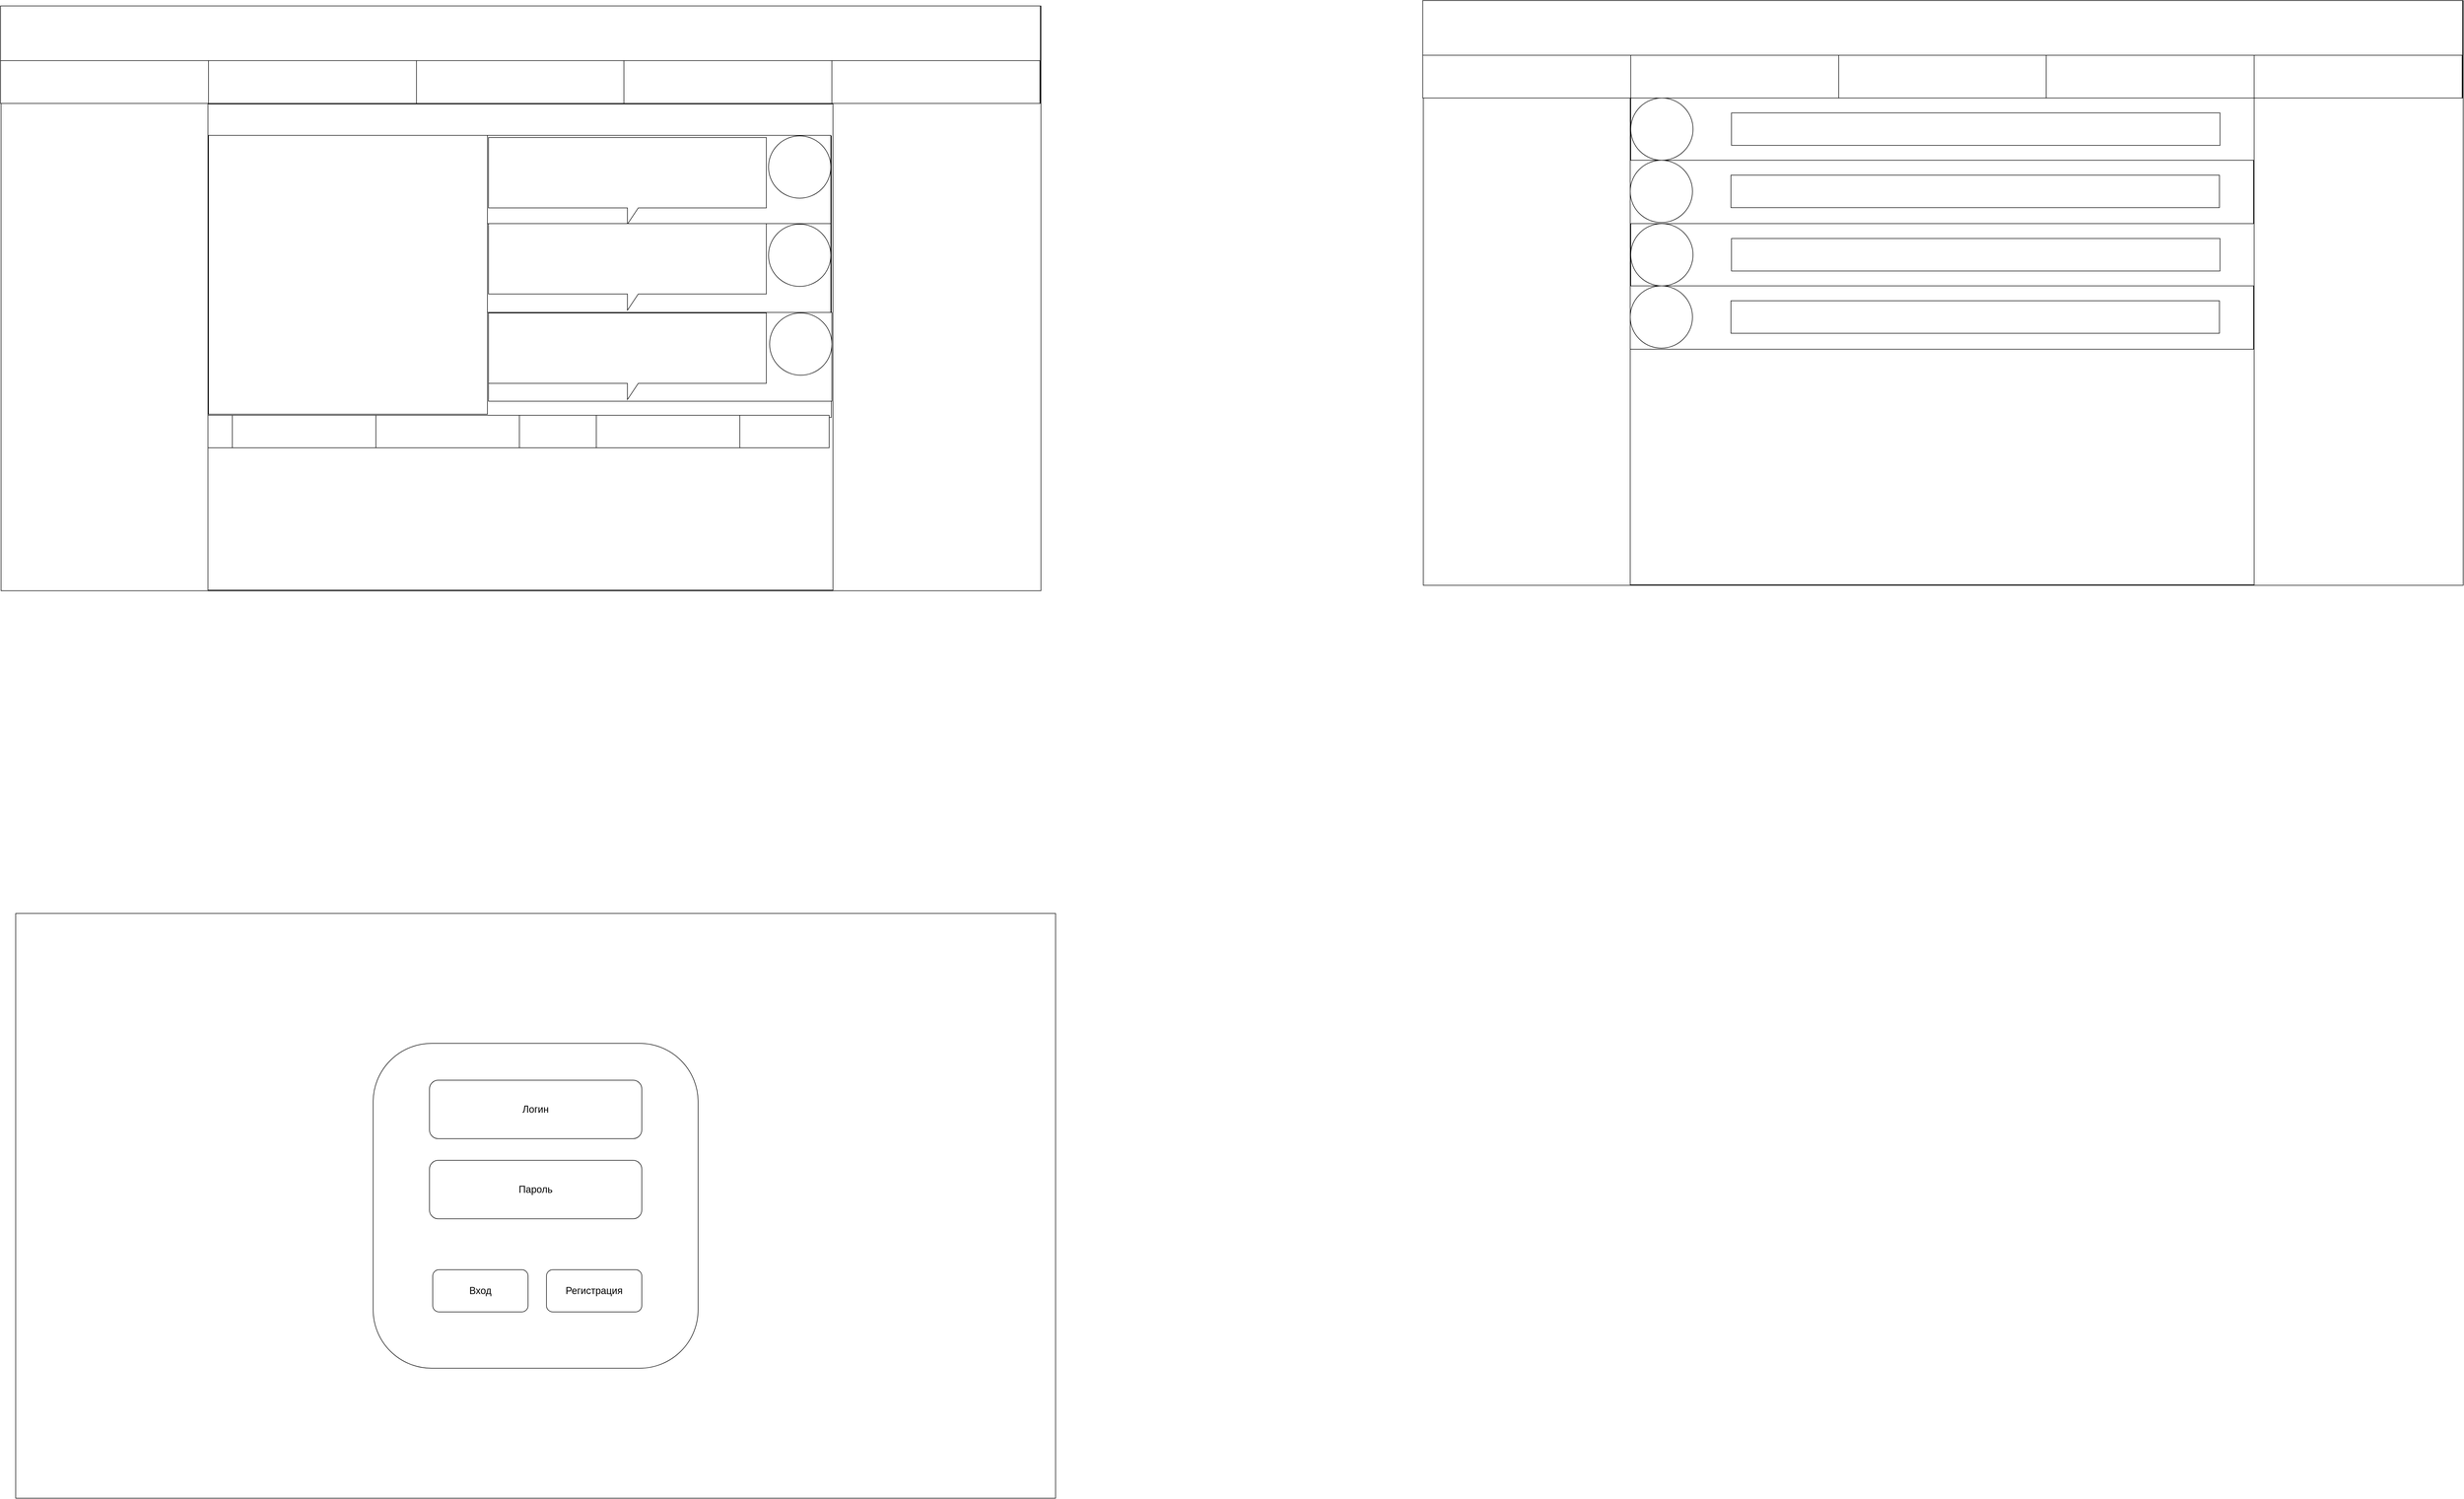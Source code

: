 <mxfile version="23.1.6" type="github">
  <diagram name="Page-1" id="S0XgtivN0bEylLzCPmx3">
    <mxGraphModel dx="2790" dy="3338" grid="0" gridSize="10" guides="1" tooltips="1" connect="1" arrows="1" fold="1" page="0" pageScale="1" pageWidth="827" pageHeight="1169" math="0" shadow="0">
      <root>
        <mxCell id="0" />
        <mxCell id="1" parent="0" />
        <mxCell id="UViIAbYva22EIAkb4Kvl-2" value="" style="rounded=0;whiteSpace=wrap;html=1;" vertex="1" parent="1">
          <mxGeometry width="1920" height="1080" as="geometry" />
        </mxCell>
        <mxCell id="UViIAbYva22EIAkb4Kvl-3" value="" style="rounded=1;whiteSpace=wrap;html=1;arcSize=18;container=1;" vertex="1" parent="1">
          <mxGeometry x="660" y="240" width="600" height="600" as="geometry" />
        </mxCell>
        <mxCell id="UViIAbYva22EIAkb4Kvl-4" value="Логин" style="rounded=1;whiteSpace=wrap;html=1;fontSize=18;labelBackgroundColor=none;" vertex="1" parent="UViIAbYva22EIAkb4Kvl-3">
          <mxGeometry x="104" y="68" width="392" height="108" as="geometry" />
        </mxCell>
        <mxCell id="UViIAbYva22EIAkb4Kvl-6" value="Пароль" style="rounded=1;whiteSpace=wrap;html=1;fontSize=18;" vertex="1" parent="UViIAbYva22EIAkb4Kvl-3">
          <mxGeometry x="104" y="216" width="392" height="108" as="geometry" />
        </mxCell>
        <mxCell id="UViIAbYva22EIAkb4Kvl-7" value="Вход" style="rounded=1;whiteSpace=wrap;html=1;fontSize=18;" vertex="1" parent="UViIAbYva22EIAkb4Kvl-3">
          <mxGeometry x="110" y="418" width="176" height="78" as="geometry" />
        </mxCell>
        <mxCell id="UViIAbYva22EIAkb4Kvl-9" value="Регистрация" style="rounded=1;whiteSpace=wrap;html=1;fontSize=18;" vertex="1" parent="UViIAbYva22EIAkb4Kvl-3">
          <mxGeometry x="320" y="418" width="176" height="78" as="geometry" />
        </mxCell>
        <mxCell id="UViIAbYva22EIAkb4Kvl-13" value="" style="rounded=0;whiteSpace=wrap;html=1;" vertex="1" parent="1">
          <mxGeometry x="-27" y="-1676" width="1920" height="1080" as="geometry" />
        </mxCell>
        <mxCell id="UViIAbYva22EIAkb4Kvl-14" value="" style="rounded=0;whiteSpace=wrap;html=1;" vertex="1" parent="1">
          <mxGeometry x="-28" y="-1676" width="1920" height="180" as="geometry" />
        </mxCell>
        <mxCell id="UViIAbYva22EIAkb4Kvl-15" value="" style="rounded=0;whiteSpace=wrap;html=1;" vertex="1" parent="1">
          <mxGeometry x="-28" y="-1575" width="384" height="79" as="geometry" />
        </mxCell>
        <mxCell id="UViIAbYva22EIAkb4Kvl-20" value="" style="rounded=0;whiteSpace=wrap;html=1;" vertex="1" parent="1">
          <mxGeometry x="356" y="-1575" width="384" height="79" as="geometry" />
        </mxCell>
        <mxCell id="UViIAbYva22EIAkb4Kvl-21" value="" style="rounded=0;whiteSpace=wrap;html=1;" vertex="1" parent="1">
          <mxGeometry x="740" y="-1575" width="384" height="79" as="geometry" />
        </mxCell>
        <mxCell id="UViIAbYva22EIAkb4Kvl-22" value="" style="rounded=0;whiteSpace=wrap;html=1;" vertex="1" parent="1">
          <mxGeometry x="1123" y="-1575" width="384" height="79" as="geometry" />
        </mxCell>
        <mxCell id="UViIAbYva22EIAkb4Kvl-23" value="" style="rounded=0;whiteSpace=wrap;html=1;" vertex="1" parent="1">
          <mxGeometry x="1507" y="-1575" width="384" height="79" as="geometry" />
        </mxCell>
        <mxCell id="UViIAbYva22EIAkb4Kvl-25" value="" style="rounded=0;whiteSpace=wrap;html=1;" vertex="1" parent="1">
          <mxGeometry x="355" y="-1495" width="1154" height="898" as="geometry" />
        </mxCell>
        <mxCell id="UViIAbYva22EIAkb4Kvl-26" value="" style="rounded=0;whiteSpace=wrap;html=1;" vertex="1" parent="1">
          <mxGeometry x="2599" y="-1686" width="1920" height="1080" as="geometry" />
        </mxCell>
        <mxCell id="UViIAbYva22EIAkb4Kvl-27" value="" style="rounded=0;whiteSpace=wrap;html=1;" vertex="1" parent="1">
          <mxGeometry x="2598" y="-1686" width="1920" height="180" as="geometry" />
        </mxCell>
        <mxCell id="UViIAbYva22EIAkb4Kvl-28" value="" style="rounded=0;whiteSpace=wrap;html=1;" vertex="1" parent="1">
          <mxGeometry x="2598" y="-1585" width="384" height="79" as="geometry" />
        </mxCell>
        <mxCell id="UViIAbYva22EIAkb4Kvl-29" value="" style="rounded=0;whiteSpace=wrap;html=1;" vertex="1" parent="1">
          <mxGeometry x="2982" y="-1585" width="384" height="79" as="geometry" />
        </mxCell>
        <mxCell id="UViIAbYva22EIAkb4Kvl-30" value="" style="rounded=0;whiteSpace=wrap;html=1;" vertex="1" parent="1">
          <mxGeometry x="3366" y="-1585" width="384" height="79" as="geometry" />
        </mxCell>
        <mxCell id="UViIAbYva22EIAkb4Kvl-31" value="" style="rounded=0;whiteSpace=wrap;html=1;" vertex="1" parent="1">
          <mxGeometry x="3749" y="-1585" width="384" height="79" as="geometry" />
        </mxCell>
        <mxCell id="UViIAbYva22EIAkb4Kvl-32" value="" style="rounded=0;whiteSpace=wrap;html=1;" vertex="1" parent="1">
          <mxGeometry x="4133" y="-1585" width="384" height="79" as="geometry" />
        </mxCell>
        <mxCell id="UViIAbYva22EIAkb4Kvl-33" value="" style="rounded=0;whiteSpace=wrap;html=1;" vertex="1" parent="1">
          <mxGeometry x="2981" y="-1505" width="1152" height="898" as="geometry" />
        </mxCell>
        <mxCell id="UViIAbYva22EIAkb4Kvl-34" value="" style="rounded=0;whiteSpace=wrap;html=1;" vertex="1" parent="1">
          <mxGeometry x="2982" y="-1506" width="1151" height="117" as="geometry" />
        </mxCell>
        <mxCell id="UViIAbYva22EIAkb4Kvl-42" value="" style="ellipse;whiteSpace=wrap;html=1;aspect=fixed;" vertex="1" parent="1">
          <mxGeometry x="2982" y="-1506" width="115" height="115" as="geometry" />
        </mxCell>
        <mxCell id="UViIAbYva22EIAkb4Kvl-43" value="" style="rounded=0;whiteSpace=wrap;html=1;" vertex="1" parent="1">
          <mxGeometry x="3168" y="-1478.5" width="902" height="60" as="geometry" />
        </mxCell>
        <mxCell id="UViIAbYva22EIAkb4Kvl-44" value="" style="rounded=0;whiteSpace=wrap;html=1;" vertex="1" parent="1">
          <mxGeometry x="2981" y="-1391" width="1151" height="117" as="geometry" />
        </mxCell>
        <mxCell id="UViIAbYva22EIAkb4Kvl-45" value="" style="ellipse;whiteSpace=wrap;html=1;aspect=fixed;" vertex="1" parent="1">
          <mxGeometry x="2981" y="-1391" width="115" height="115" as="geometry" />
        </mxCell>
        <mxCell id="UViIAbYva22EIAkb4Kvl-46" value="" style="rounded=0;whiteSpace=wrap;html=1;" vertex="1" parent="1">
          <mxGeometry x="3167" y="-1363.5" width="902" height="60" as="geometry" />
        </mxCell>
        <mxCell id="UViIAbYva22EIAkb4Kvl-47" value="" style="rounded=0;whiteSpace=wrap;html=1;" vertex="1" parent="1">
          <mxGeometry x="2982" y="-1274" width="1151" height="117" as="geometry" />
        </mxCell>
        <mxCell id="UViIAbYva22EIAkb4Kvl-48" value="" style="ellipse;whiteSpace=wrap;html=1;aspect=fixed;" vertex="1" parent="1">
          <mxGeometry x="2982" y="-1274" width="115" height="115" as="geometry" />
        </mxCell>
        <mxCell id="UViIAbYva22EIAkb4Kvl-49" value="" style="rounded=0;whiteSpace=wrap;html=1;" vertex="1" parent="1">
          <mxGeometry x="3168" y="-1246.5" width="902" height="60" as="geometry" />
        </mxCell>
        <mxCell id="UViIAbYva22EIAkb4Kvl-50" value="" style="rounded=0;whiteSpace=wrap;html=1;" vertex="1" parent="1">
          <mxGeometry x="2981" y="-1159" width="1151" height="117" as="geometry" />
        </mxCell>
        <mxCell id="UViIAbYva22EIAkb4Kvl-51" value="" style="ellipse;whiteSpace=wrap;html=1;aspect=fixed;" vertex="1" parent="1">
          <mxGeometry x="2981" y="-1159" width="115" height="115" as="geometry" />
        </mxCell>
        <mxCell id="UViIAbYva22EIAkb4Kvl-52" value="" style="rounded=0;whiteSpace=wrap;html=1;" vertex="1" parent="1">
          <mxGeometry x="3167" y="-1131.5" width="902" height="60" as="geometry" />
        </mxCell>
        <mxCell id="UViIAbYva22EIAkb4Kvl-53" value="" style="rounded=0;whiteSpace=wrap;html=1;" vertex="1" parent="1">
          <mxGeometry x="355" y="-1436" width="1151" height="520" as="geometry" />
        </mxCell>
        <mxCell id="UViIAbYva22EIAkb4Kvl-54" value="" style="whiteSpace=wrap;html=1;aspect=fixed;" vertex="1" parent="1">
          <mxGeometry x="356" y="-1437" width="515" height="515" as="geometry" />
        </mxCell>
        <mxCell id="UViIAbYva22EIAkb4Kvl-56" value="" style="rounded=0;whiteSpace=wrap;html=1;" vertex="1" parent="1">
          <mxGeometry x="871" y="-1437" width="634" height="164" as="geometry" />
        </mxCell>
        <mxCell id="UViIAbYva22EIAkb4Kvl-57" value="" style="ellipse;whiteSpace=wrap;html=1;aspect=fixed;" vertex="1" parent="1">
          <mxGeometry x="1390" y="-1436" width="115" height="115" as="geometry" />
        </mxCell>
        <mxCell id="UViIAbYva22EIAkb4Kvl-59" value="" style="shape=callout;whiteSpace=wrap;html=1;perimeter=calloutPerimeter;" vertex="1" parent="1">
          <mxGeometry x="873" y="-1433" width="513" height="160" as="geometry" />
        </mxCell>
        <mxCell id="UViIAbYva22EIAkb4Kvl-60" value="" style="rounded=0;whiteSpace=wrap;html=1;" vertex="1" parent="1">
          <mxGeometry x="871" y="-1274" width="634" height="164" as="geometry" />
        </mxCell>
        <mxCell id="UViIAbYva22EIAkb4Kvl-61" value="" style="ellipse;whiteSpace=wrap;html=1;aspect=fixed;" vertex="1" parent="1">
          <mxGeometry x="1390" y="-1273" width="115" height="115" as="geometry" />
        </mxCell>
        <mxCell id="UViIAbYva22EIAkb4Kvl-62" value="" style="shape=callout;whiteSpace=wrap;html=1;perimeter=calloutPerimeter;" vertex="1" parent="1">
          <mxGeometry x="873" y="-1274" width="513" height="160" as="geometry" />
        </mxCell>
        <mxCell id="UViIAbYva22EIAkb4Kvl-63" value="" style="rounded=0;whiteSpace=wrap;html=1;" vertex="1" parent="1">
          <mxGeometry x="873" y="-1110" width="634" height="164" as="geometry" />
        </mxCell>
        <mxCell id="UViIAbYva22EIAkb4Kvl-64" value="" style="ellipse;whiteSpace=wrap;html=1;aspect=fixed;" vertex="1" parent="1">
          <mxGeometry x="1392" y="-1109" width="115" height="115" as="geometry" />
        </mxCell>
        <mxCell id="UViIAbYva22EIAkb4Kvl-66" value="" style="shape=callout;whiteSpace=wrap;html=1;perimeter=calloutPerimeter;" vertex="1" parent="1">
          <mxGeometry x="873" y="-1109" width="513" height="160" as="geometry" />
        </mxCell>
        <mxCell id="UViIAbYva22EIAkb4Kvl-67" value="" style="rounded=0;whiteSpace=wrap;html=1;" vertex="1" parent="1">
          <mxGeometry x="355" y="-920" width="1147" height="60" as="geometry" />
        </mxCell>
        <mxCell id="UViIAbYva22EIAkb4Kvl-69" value="" style="rounded=0;whiteSpace=wrap;html=1;" vertex="1" parent="1">
          <mxGeometry x="400" y="-920" width="265" height="60" as="geometry" />
        </mxCell>
        <mxCell id="UViIAbYva22EIAkb4Kvl-70" value="" style="rounded=0;whiteSpace=wrap;html=1;" vertex="1" parent="1">
          <mxGeometry x="665" y="-920" width="265" height="60" as="geometry" />
        </mxCell>
        <mxCell id="UViIAbYva22EIAkb4Kvl-71" value="" style="rounded=0;whiteSpace=wrap;html=1;" vertex="1" parent="1">
          <mxGeometry x="1072" y="-920" width="265" height="60" as="geometry" />
        </mxCell>
      </root>
    </mxGraphModel>
  </diagram>
</mxfile>

